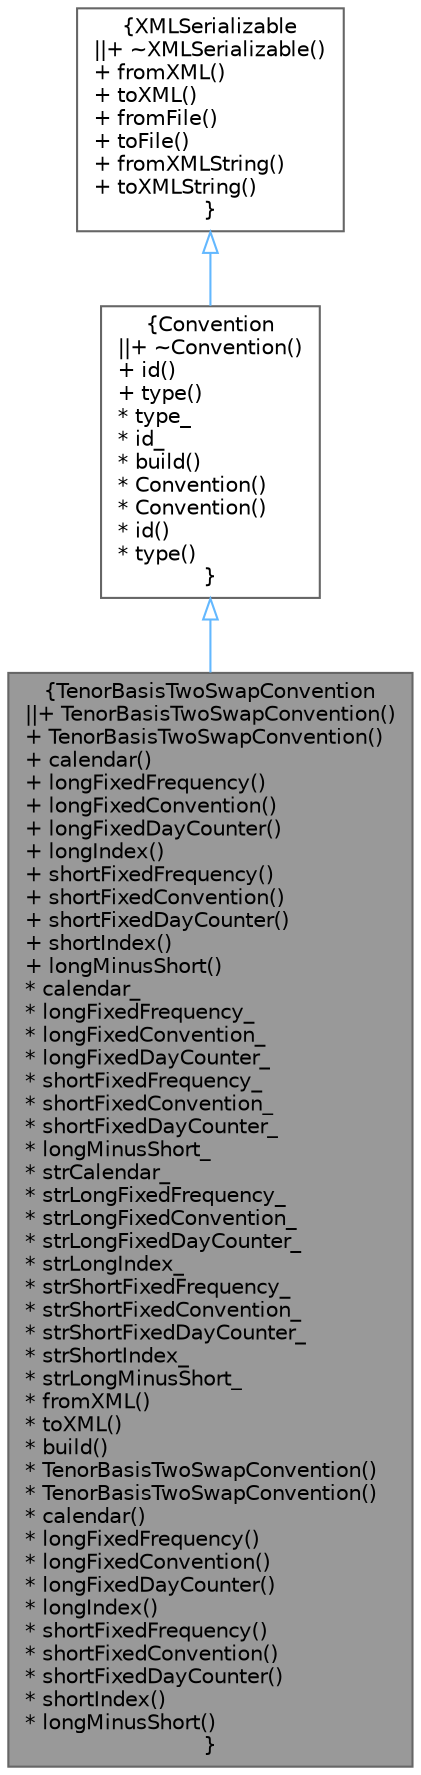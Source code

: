 digraph "TenorBasisTwoSwapConvention"
{
 // INTERACTIVE_SVG=YES
 // LATEX_PDF_SIZE
  bgcolor="transparent";
  edge [fontname=Helvetica,fontsize=10,labelfontname=Helvetica,labelfontsize=10];
  node [fontname=Helvetica,fontsize=10,shape=box,height=0.2,width=0.4];
  Node1 [label="{TenorBasisTwoSwapConvention\n||+ TenorBasisTwoSwapConvention()\l+ TenorBasisTwoSwapConvention()\l+ calendar()\l+ longFixedFrequency()\l+ longFixedConvention()\l+ longFixedDayCounter()\l+ longIndex()\l+ shortFixedFrequency()\l+ shortFixedConvention()\l+ shortFixedDayCounter()\l+ shortIndex()\l+ longMinusShort()\l* calendar_\l* longFixedFrequency_\l* longFixedConvention_\l* longFixedDayCounter_\l* shortFixedFrequency_\l* shortFixedConvention_\l* shortFixedDayCounter_\l* longMinusShort_\l* strCalendar_\l* strLongFixedFrequency_\l* strLongFixedConvention_\l* strLongFixedDayCounter_\l* strLongIndex_\l* strShortFixedFrequency_\l* strShortFixedConvention_\l* strShortFixedDayCounter_\l* strShortIndex_\l* strLongMinusShort_\l* fromXML()\l* toXML()\l* build()\l* TenorBasisTwoSwapConvention()\l* TenorBasisTwoSwapConvention()\l* calendar()\l* longFixedFrequency()\l* longFixedConvention()\l* longFixedDayCounter()\l* longIndex()\l* shortFixedFrequency()\l* shortFixedConvention()\l* shortFixedDayCounter()\l* shortIndex()\l* longMinusShort()\l}",height=0.2,width=0.4,color="gray40", fillcolor="grey60", style="filled", fontcolor="black",tooltip="Container for storing conventions for Tenor Basis Swaps quoted as a spread of two interest rate swaps..."];
  Node2 -> Node1 [dir="back",color="steelblue1",style="solid",arrowtail="onormal"];
  Node2 [label="{Convention\n||+ ~Convention()\l+ id()\l+ type()\l* type_\l* id_\l* build()\l* Convention()\l* Convention()\l* id()\l* type()\l}",height=0.2,width=0.4,color="gray40", fillcolor="white", style="filled",URL="$classore_1_1data_1_1_convention.html",tooltip="Abstract base class for convention objects."];
  Node3 -> Node2 [dir="back",color="steelblue1",style="solid",arrowtail="onormal"];
  Node3 [label="{XMLSerializable\n||+ ~XMLSerializable()\l+ fromXML()\l+ toXML()\l+ fromFile()\l+ toFile()\l+ fromXMLString()\l+ toXMLString()\l}",height=0.2,width=0.4,color="gray40", fillcolor="white", style="filled",URL="$classore_1_1data_1_1_x_m_l_serializable.html",tooltip="Base class for all serializable classes."];
}
